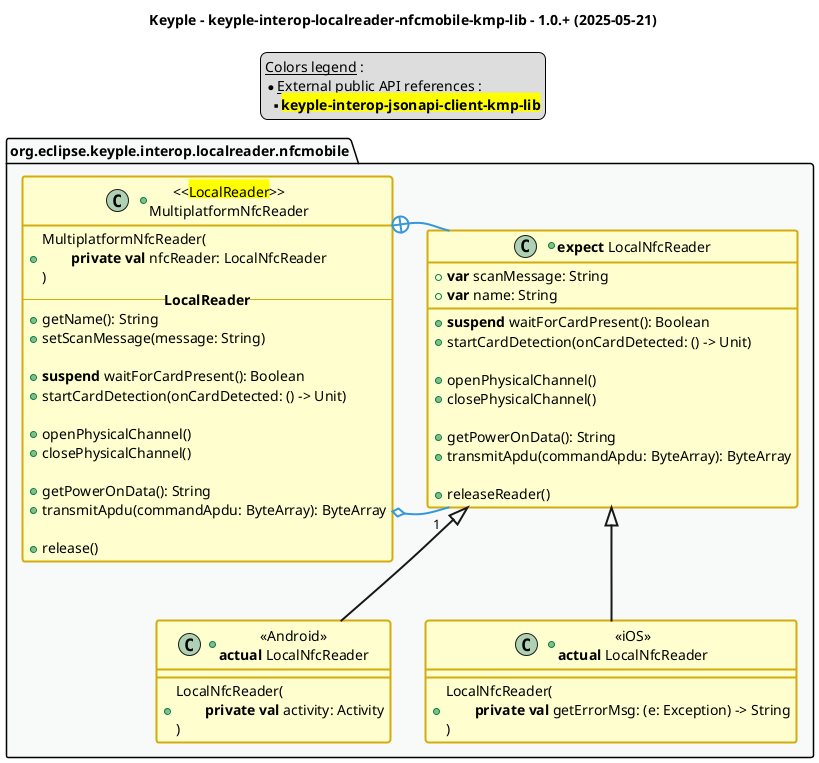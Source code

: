 @startuml
title
    Keyple - keyple-interop-localreader-nfcmobile-kmp-lib - 1.0.+ (2025-05-21)
end title

' == THEME ==

'Couleurs issues de : https://htmlcolorcodes.com/fr/tableau-de-couleur/tableau-de-couleur-design-plat/
!define C_GREY1 F8F9F9
!define C_GREY2 F2F3F4
!define C_GREY3 E5E7E9
!define C_GREY4 D7DBDD
!define C_GREY5 CACFD2
!define C_GREY6 BDC3C7
!define C_LINK 3498DB
!define C_USE 27AE60
!define C_THROW 2C3E50

' -- Styles that don't work with new version of plantuml --
skinparam stereotypeABorderColor #A9DCDF
skinparam stereotypeIBorderColor #B4A7E5
skinparam stereotypeCBorderColor #ADD1B2
skinparam stereotypeEBorderColor #EB93DF
' -- END --

skinparam ClassBorderThickness 2
skinparam ArrowThickness 2

' Yellow
skinparam ClassBackgroundColor #FEFECE
skinparam ClassBorderColor #D4AC0D
' Red
skinparam ClassBackgroundColor<<red>> #FDEDEC
skinparam ClassBorderColor<<red>> #E74C3C
hide <<red>> stereotype
' Purple
skinparam ClassBackgroundColor<<purple>> #F4ECF7
skinparam ClassBorderColor<<purple>> #8E44AD
hide <<purple>> stereotype
' blue
skinparam ClassBackgroundColor<<blue>> #EBF5FB
skinparam ClassBorderColor<<blue>> #3498DB
hide <<blue>> stereotype
' Green
skinparam ClassBackgroundColor<<green>> #E9F7EF
skinparam ClassBorderColor<<green>> #27AE60
hide <<green>> stereotype
' Grey
skinparam ClassBackgroundColor<<grey>> #EAECEE
skinparam ClassBorderColor<<grey>> #2C3E50
hide <<grey>> stereotype

' == CONTENT ==

legend top
    __Colors legend__ :
    * __External public API references__ :
    ** <back:yellow>**keyple-interop-jsonapi-client-kmp-lib**</back>
end legend

package "org.eclipse.keyple.interop.localreader.nfcmobile" as root {
    +class "<<<back:yellow>LocalReader</back>>>\nMultiplatformNfcReader" as MultiplatformNfcReader {
        +MultiplatformNfcReader(\n\t**private val** nfcReader: LocalNfcReader\n)
        -- **LocalReader** --
        +getName(): String
        +setScanMessage(message: String)

        +**suspend** waitForCardPresent(): Boolean
        +startCardDetection(onCardDetected: () -> Unit)

        +openPhysicalChannel()
        +closePhysicalChannel()

        +getPowerOnData(): String
        +transmitApdu(commandApdu: ByteArray): ByteArray

        +release()
    }
    +class "**expect** LocalNfcReader" as LocalNfcReader {
        +**var** scanMessage: String
        +**var** name: String

        +**suspend** waitForCardPresent(): Boolean
        +startCardDetection(onCardDetected: () -> Unit)

        +openPhysicalChannel()
        +closePhysicalChannel()

        +getPowerOnData(): String
        +transmitApdu(commandApdu: ByteArray): ByteArray

        +releaseReader()
    }
    +class "<< Android >>\n**actual** LocalNfcReader" as LocalNfcReaderAndroid extends LocalNfcReader {
        +LocalNfcReader(\n\t**private val** activity: Activity\n)
    }
    +class "<< iOS >>\n**actual** LocalNfcReader" as LocalNfcReaderIOS extends LocalNfcReader {
        +LocalNfcReader(\n\t**private val** getErrorMsg: (e: Exception) -> String\n)
    }
}

' Associations

MultiplatformNfcReader o-right- "1" LocalNfcReader #C_LINK
MultiplatformNfcReader +-right- LocalNfcReader #C_LINK

' == LAYOUT ==


' == STYLE ==

package root #C_GREY1 {}

@enduml